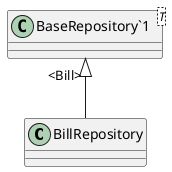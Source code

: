 @startuml
class BillRepository {
}
class "BaseRepository`1"<T> {
}
"BaseRepository`1" "<Bill>" <|-- BillRepository
@enduml
